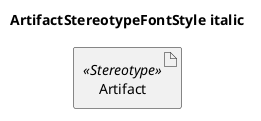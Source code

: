 @startuml
'!include ../../../plantuml-styles/plantuml-ae-skinparam-ex.iuml

skinparam ArtifactStereotypeFontStyle italic

title ArtifactStereotypeFontStyle italic

artifact Artifact <<Stereotype>>

@enduml